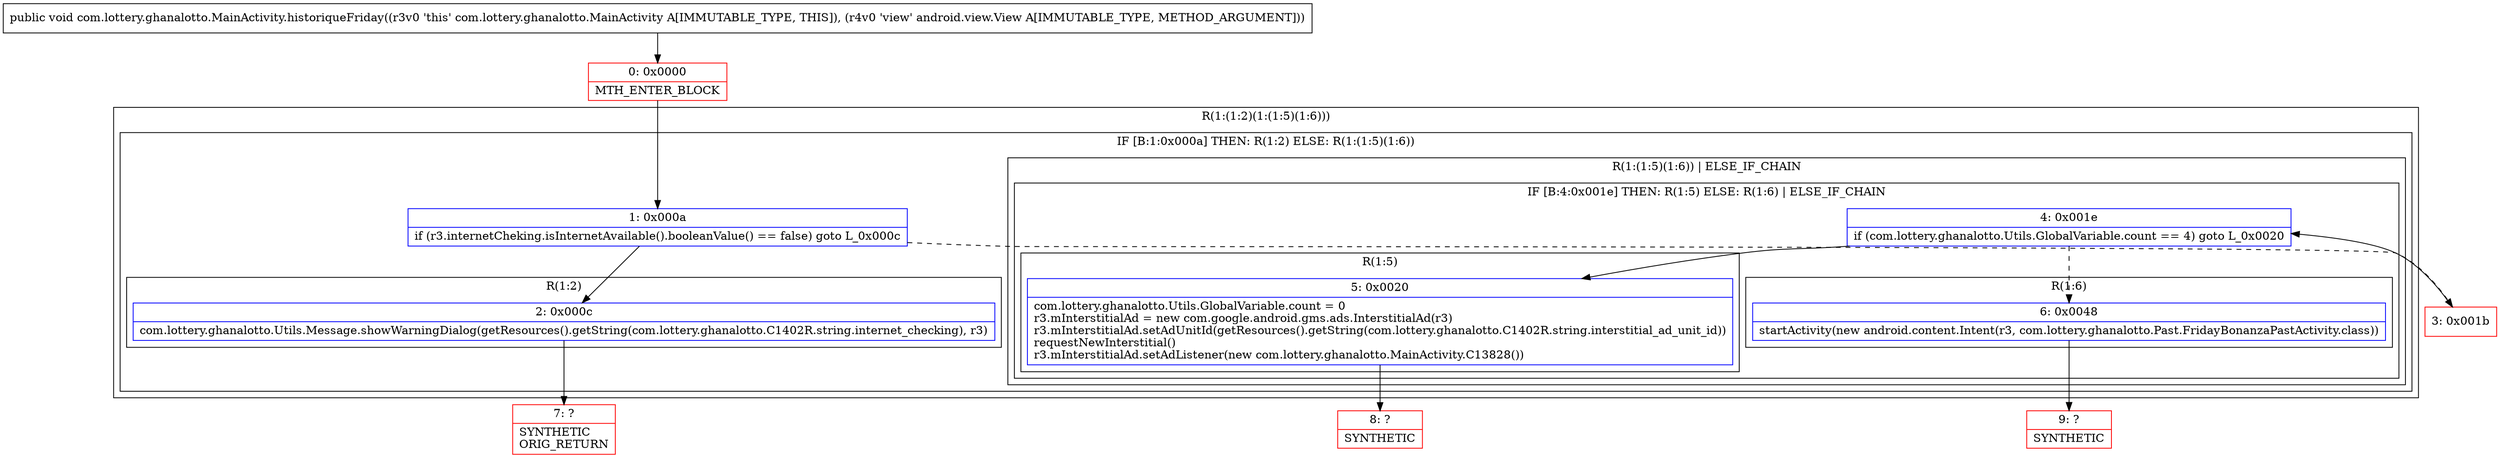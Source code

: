 digraph "CFG forcom.lottery.ghanalotto.MainActivity.historiqueFriday(Landroid\/view\/View;)V" {
subgraph cluster_Region_733585 {
label = "R(1:(1:2)(1:(1:5)(1:6)))";
node [shape=record,color=blue];
subgraph cluster_IfRegion_1285579836 {
label = "IF [B:1:0x000a] THEN: R(1:2) ELSE: R(1:(1:5)(1:6))";
node [shape=record,color=blue];
Node_1 [shape=record,label="{1\:\ 0x000a|if (r3.internetCheking.isInternetAvailable().booleanValue() == false) goto L_0x000c\l}"];
subgraph cluster_Region_1753243730 {
label = "R(1:2)";
node [shape=record,color=blue];
Node_2 [shape=record,label="{2\:\ 0x000c|com.lottery.ghanalotto.Utils.Message.showWarningDialog(getResources().getString(com.lottery.ghanalotto.C1402R.string.internet_checking), r3)\l}"];
}
subgraph cluster_Region_1880098224 {
label = "R(1:(1:5)(1:6)) | ELSE_IF_CHAIN\l";
node [shape=record,color=blue];
subgraph cluster_IfRegion_701375898 {
label = "IF [B:4:0x001e] THEN: R(1:5) ELSE: R(1:6) | ELSE_IF_CHAIN\l";
node [shape=record,color=blue];
Node_4 [shape=record,label="{4\:\ 0x001e|if (com.lottery.ghanalotto.Utils.GlobalVariable.count == 4) goto L_0x0020\l}"];
subgraph cluster_Region_1719678235 {
label = "R(1:5)";
node [shape=record,color=blue];
Node_5 [shape=record,label="{5\:\ 0x0020|com.lottery.ghanalotto.Utils.GlobalVariable.count = 0\lr3.mInterstitialAd = new com.google.android.gms.ads.InterstitialAd(r3)\lr3.mInterstitialAd.setAdUnitId(getResources().getString(com.lottery.ghanalotto.C1402R.string.interstitial_ad_unit_id))\lrequestNewInterstitial()\lr3.mInterstitialAd.setAdListener(new com.lottery.ghanalotto.MainActivity.C13828())\l}"];
}
subgraph cluster_Region_225004393 {
label = "R(1:6)";
node [shape=record,color=blue];
Node_6 [shape=record,label="{6\:\ 0x0048|startActivity(new android.content.Intent(r3, com.lottery.ghanalotto.Past.FridayBonanzaPastActivity.class))\l}"];
}
}
}
}
}
Node_0 [shape=record,color=red,label="{0\:\ 0x0000|MTH_ENTER_BLOCK\l}"];
Node_3 [shape=record,color=red,label="{3\:\ 0x001b}"];
Node_7 [shape=record,color=red,label="{7\:\ ?|SYNTHETIC\lORIG_RETURN\l}"];
Node_8 [shape=record,color=red,label="{8\:\ ?|SYNTHETIC\l}"];
Node_9 [shape=record,color=red,label="{9\:\ ?|SYNTHETIC\l}"];
MethodNode[shape=record,label="{public void com.lottery.ghanalotto.MainActivity.historiqueFriday((r3v0 'this' com.lottery.ghanalotto.MainActivity A[IMMUTABLE_TYPE, THIS]), (r4v0 'view' android.view.View A[IMMUTABLE_TYPE, METHOD_ARGUMENT])) }"];
MethodNode -> Node_0;
Node_1 -> Node_2;
Node_1 -> Node_3[style=dashed];
Node_2 -> Node_7;
Node_4 -> Node_5;
Node_4 -> Node_6[style=dashed];
Node_5 -> Node_8;
Node_6 -> Node_9;
Node_0 -> Node_1;
Node_3 -> Node_4;
}

